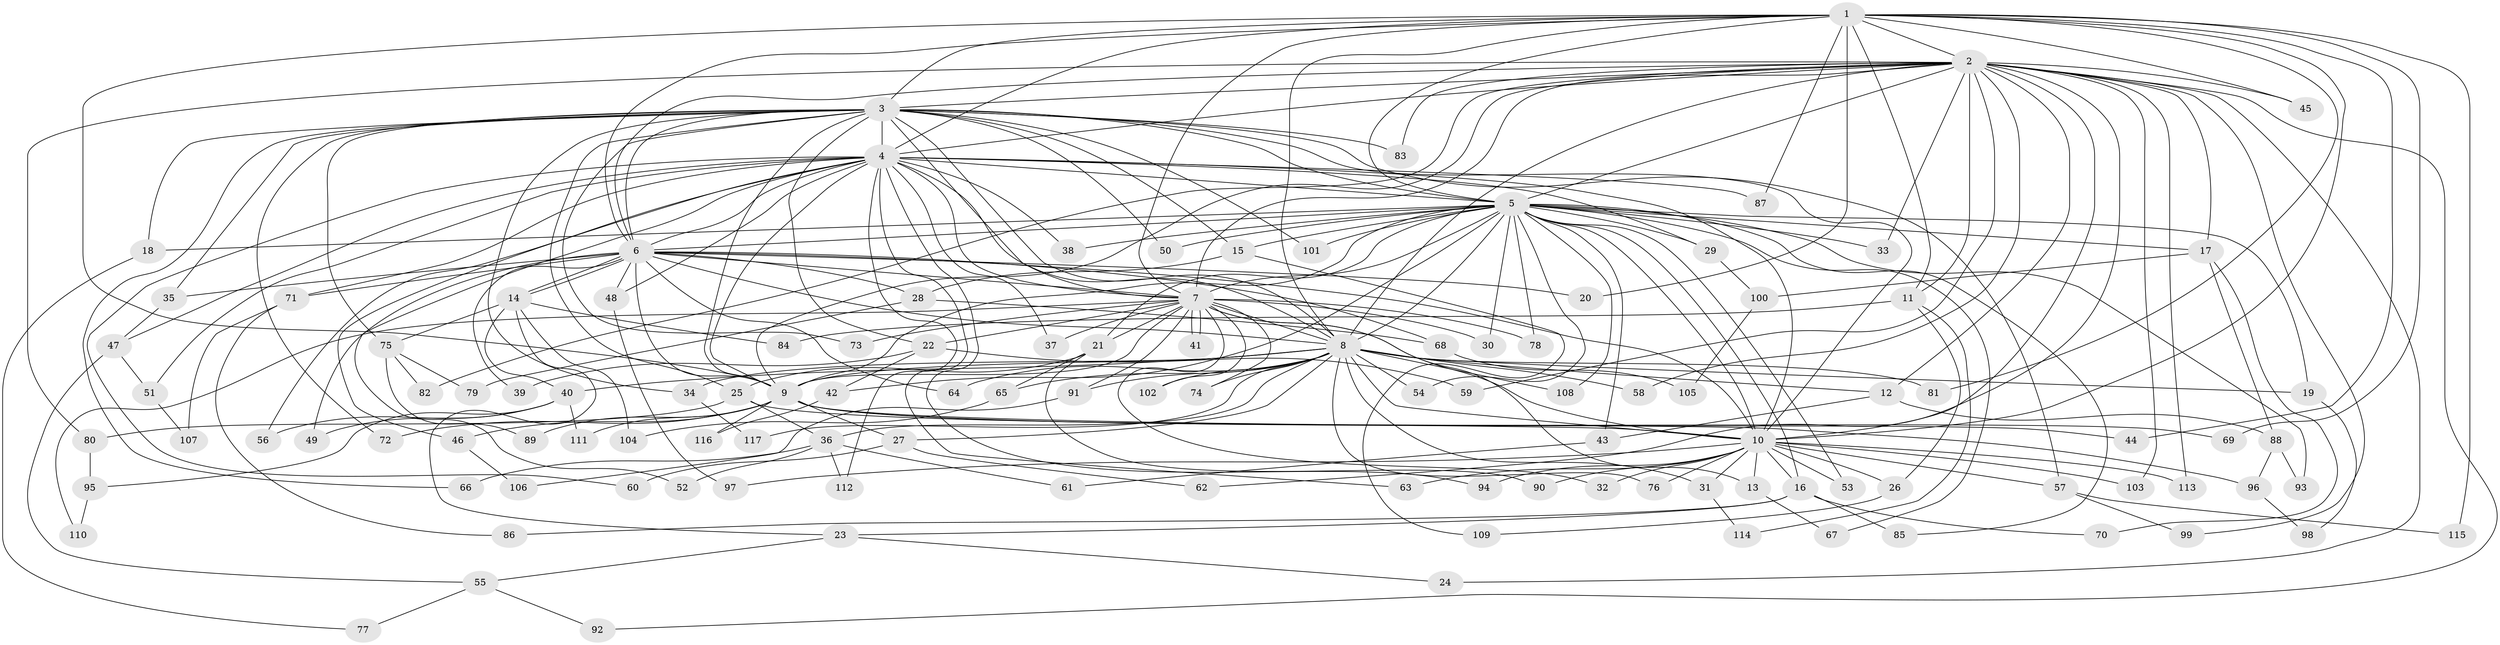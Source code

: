 // Generated by graph-tools (version 1.1) at 2025/34/03/09/25 02:34:50]
// undirected, 117 vertices, 259 edges
graph export_dot {
graph [start="1"]
  node [color=gray90,style=filled];
  1;
  2;
  3;
  4;
  5;
  6;
  7;
  8;
  9;
  10;
  11;
  12;
  13;
  14;
  15;
  16;
  17;
  18;
  19;
  20;
  21;
  22;
  23;
  24;
  25;
  26;
  27;
  28;
  29;
  30;
  31;
  32;
  33;
  34;
  35;
  36;
  37;
  38;
  39;
  40;
  41;
  42;
  43;
  44;
  45;
  46;
  47;
  48;
  49;
  50;
  51;
  52;
  53;
  54;
  55;
  56;
  57;
  58;
  59;
  60;
  61;
  62;
  63;
  64;
  65;
  66;
  67;
  68;
  69;
  70;
  71;
  72;
  73;
  74;
  75;
  76;
  77;
  78;
  79;
  80;
  81;
  82;
  83;
  84;
  85;
  86;
  87;
  88;
  89;
  90;
  91;
  92;
  93;
  94;
  95;
  96;
  97;
  98;
  99;
  100;
  101;
  102;
  103;
  104;
  105;
  106;
  107;
  108;
  109;
  110;
  111;
  112;
  113;
  114;
  115;
  116;
  117;
  1 -- 2;
  1 -- 3;
  1 -- 4;
  1 -- 5;
  1 -- 6;
  1 -- 7;
  1 -- 8;
  1 -- 9;
  1 -- 10;
  1 -- 11;
  1 -- 20;
  1 -- 44;
  1 -- 45;
  1 -- 69;
  1 -- 81;
  1 -- 87;
  1 -- 115;
  2 -- 3;
  2 -- 4;
  2 -- 5;
  2 -- 6;
  2 -- 7;
  2 -- 8;
  2 -- 9;
  2 -- 10;
  2 -- 11;
  2 -- 12;
  2 -- 17;
  2 -- 24;
  2 -- 33;
  2 -- 45;
  2 -- 58;
  2 -- 59;
  2 -- 62;
  2 -- 80;
  2 -- 82;
  2 -- 83;
  2 -- 92;
  2 -- 99;
  2 -- 103;
  2 -- 113;
  3 -- 4;
  3 -- 5;
  3 -- 6;
  3 -- 7;
  3 -- 8;
  3 -- 9;
  3 -- 10;
  3 -- 15;
  3 -- 18;
  3 -- 22;
  3 -- 25;
  3 -- 34;
  3 -- 35;
  3 -- 50;
  3 -- 57;
  3 -- 66;
  3 -- 72;
  3 -- 73;
  3 -- 75;
  3 -- 83;
  3 -- 101;
  4 -- 5;
  4 -- 6;
  4 -- 7;
  4 -- 8;
  4 -- 9;
  4 -- 10;
  4 -- 29;
  4 -- 37;
  4 -- 38;
  4 -- 46;
  4 -- 47;
  4 -- 48;
  4 -- 51;
  4 -- 52;
  4 -- 56;
  4 -- 60;
  4 -- 63;
  4 -- 71;
  4 -- 87;
  4 -- 94;
  4 -- 112;
  5 -- 6;
  5 -- 7;
  5 -- 8;
  5 -- 9;
  5 -- 10;
  5 -- 15;
  5 -- 16;
  5 -- 17;
  5 -- 18;
  5 -- 19;
  5 -- 21;
  5 -- 29;
  5 -- 30;
  5 -- 33;
  5 -- 38;
  5 -- 42;
  5 -- 43;
  5 -- 50;
  5 -- 53;
  5 -- 54;
  5 -- 67;
  5 -- 78;
  5 -- 85;
  5 -- 93;
  5 -- 101;
  5 -- 108;
  6 -- 7;
  6 -- 8;
  6 -- 9;
  6 -- 10;
  6 -- 14;
  6 -- 14;
  6 -- 20;
  6 -- 28;
  6 -- 35;
  6 -- 39;
  6 -- 48;
  6 -- 49;
  6 -- 64;
  6 -- 68;
  6 -- 71;
  7 -- 8;
  7 -- 9;
  7 -- 10;
  7 -- 13;
  7 -- 21;
  7 -- 22;
  7 -- 30;
  7 -- 32;
  7 -- 37;
  7 -- 41;
  7 -- 41;
  7 -- 73;
  7 -- 74;
  7 -- 78;
  7 -- 91;
  7 -- 102;
  7 -- 110;
  8 -- 9;
  8 -- 10;
  8 -- 12;
  8 -- 19;
  8 -- 27;
  8 -- 31;
  8 -- 34;
  8 -- 36;
  8 -- 40;
  8 -- 54;
  8 -- 58;
  8 -- 64;
  8 -- 65;
  8 -- 74;
  8 -- 76;
  8 -- 81;
  8 -- 91;
  8 -- 102;
  8 -- 108;
  8 -- 117;
  9 -- 10;
  9 -- 27;
  9 -- 44;
  9 -- 46;
  9 -- 69;
  9 -- 72;
  9 -- 89;
  9 -- 111;
  9 -- 116;
  10 -- 13;
  10 -- 16;
  10 -- 26;
  10 -- 31;
  10 -- 32;
  10 -- 53;
  10 -- 57;
  10 -- 63;
  10 -- 76;
  10 -- 90;
  10 -- 94;
  10 -- 97;
  10 -- 103;
  10 -- 113;
  11 -- 26;
  11 -- 84;
  11 -- 114;
  12 -- 43;
  12 -- 88;
  13 -- 67;
  14 -- 23;
  14 -- 40;
  14 -- 75;
  14 -- 84;
  14 -- 104;
  15 -- 28;
  15 -- 109;
  16 -- 23;
  16 -- 70;
  16 -- 85;
  16 -- 86;
  17 -- 70;
  17 -- 88;
  17 -- 100;
  18 -- 77;
  19 -- 98;
  21 -- 25;
  21 -- 65;
  21 -- 90;
  22 -- 39;
  22 -- 42;
  22 -- 59;
  23 -- 24;
  23 -- 55;
  25 -- 36;
  25 -- 80;
  25 -- 96;
  26 -- 109;
  27 -- 60;
  27 -- 62;
  28 -- 68;
  28 -- 79;
  29 -- 100;
  31 -- 114;
  34 -- 117;
  35 -- 47;
  36 -- 52;
  36 -- 61;
  36 -- 66;
  36 -- 112;
  40 -- 49;
  40 -- 56;
  40 -- 95;
  40 -- 111;
  42 -- 116;
  43 -- 61;
  46 -- 106;
  47 -- 51;
  47 -- 55;
  48 -- 97;
  51 -- 107;
  55 -- 77;
  55 -- 92;
  57 -- 99;
  57 -- 115;
  65 -- 104;
  68 -- 105;
  71 -- 86;
  71 -- 107;
  75 -- 79;
  75 -- 82;
  75 -- 89;
  80 -- 95;
  88 -- 93;
  88 -- 96;
  91 -- 106;
  95 -- 110;
  96 -- 98;
  100 -- 105;
}
